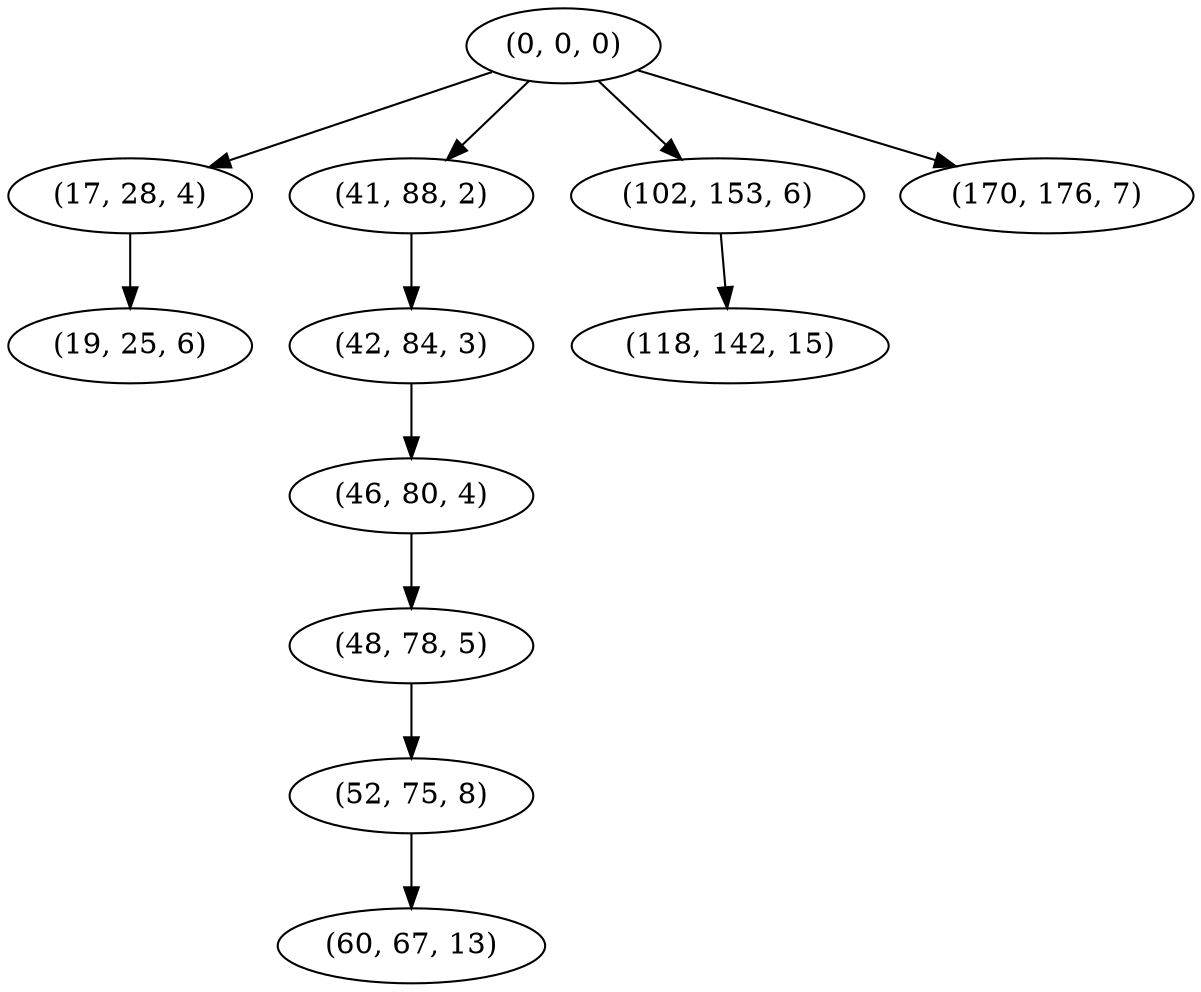 digraph tree {
    "(0, 0, 0)";
    "(17, 28, 4)";
    "(19, 25, 6)";
    "(41, 88, 2)";
    "(42, 84, 3)";
    "(46, 80, 4)";
    "(48, 78, 5)";
    "(52, 75, 8)";
    "(60, 67, 13)";
    "(102, 153, 6)";
    "(118, 142, 15)";
    "(170, 176, 7)";
    "(0, 0, 0)" -> "(17, 28, 4)";
    "(0, 0, 0)" -> "(41, 88, 2)";
    "(0, 0, 0)" -> "(102, 153, 6)";
    "(0, 0, 0)" -> "(170, 176, 7)";
    "(17, 28, 4)" -> "(19, 25, 6)";
    "(41, 88, 2)" -> "(42, 84, 3)";
    "(42, 84, 3)" -> "(46, 80, 4)";
    "(46, 80, 4)" -> "(48, 78, 5)";
    "(48, 78, 5)" -> "(52, 75, 8)";
    "(52, 75, 8)" -> "(60, 67, 13)";
    "(102, 153, 6)" -> "(118, 142, 15)";
}
